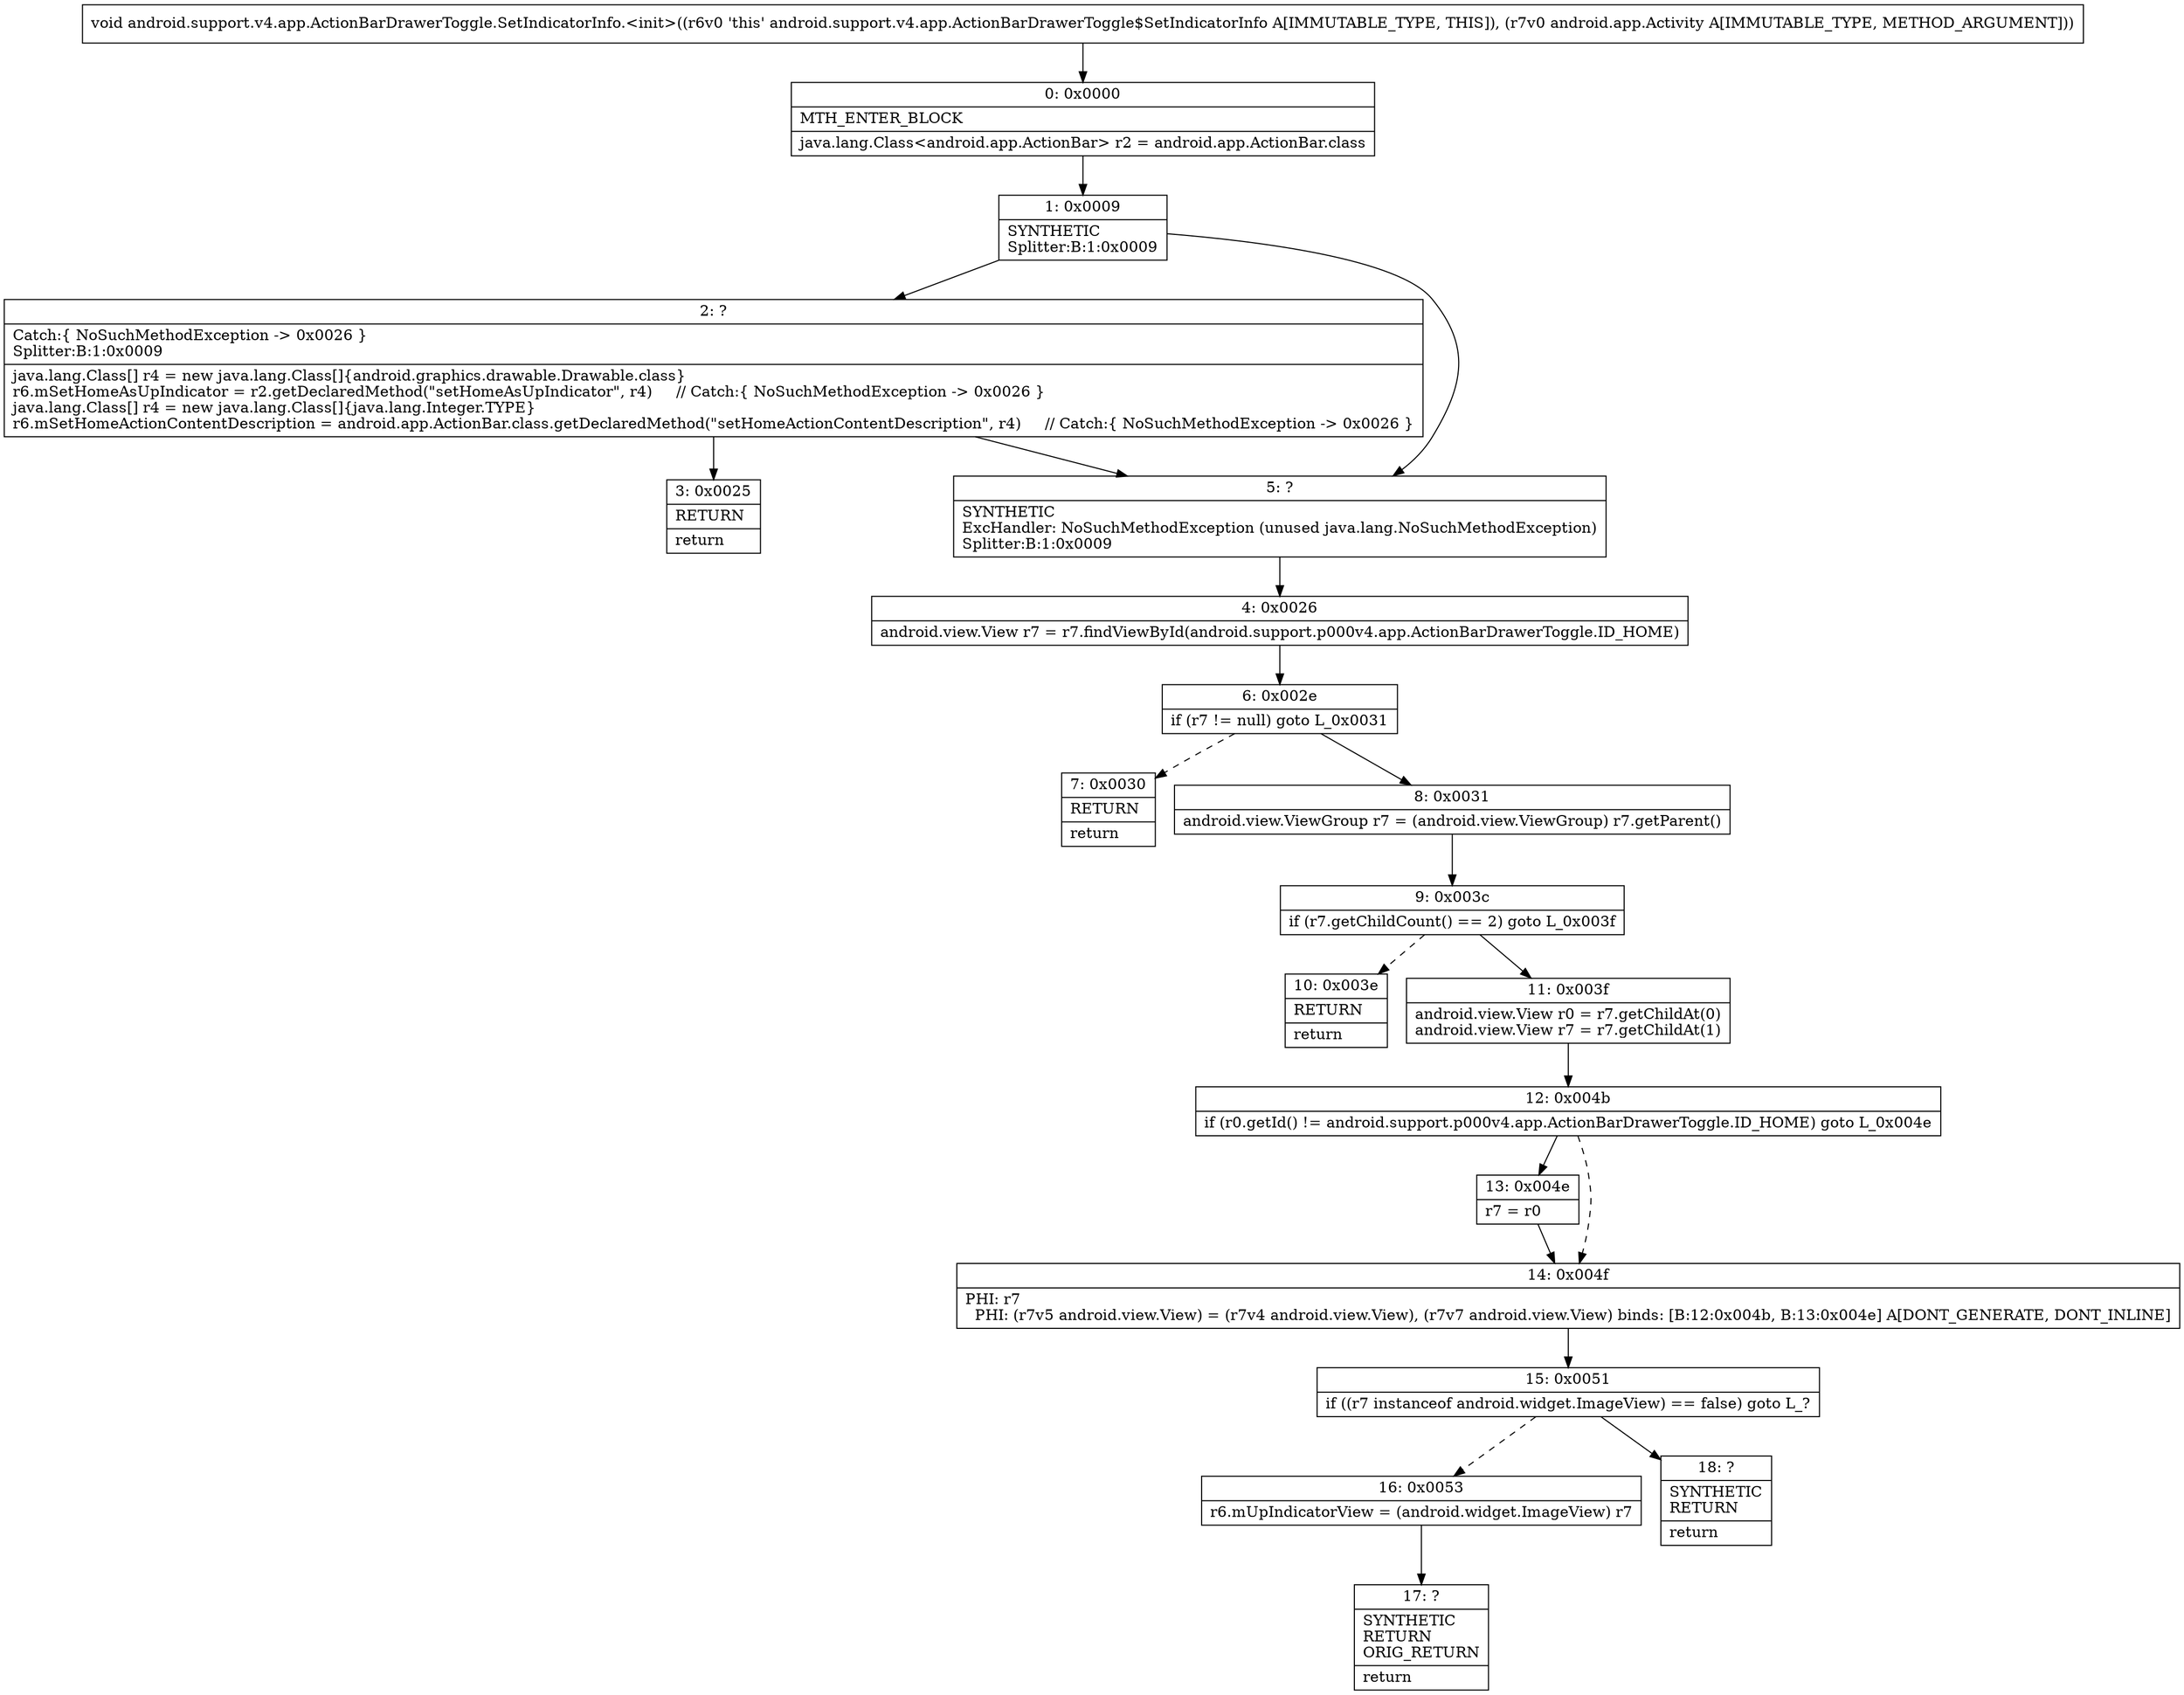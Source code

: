 digraph "CFG forandroid.support.v4.app.ActionBarDrawerToggle.SetIndicatorInfo.\<init\>(Landroid\/app\/Activity;)V" {
Node_0 [shape=record,label="{0\:\ 0x0000|MTH_ENTER_BLOCK\l|java.lang.Class\<android.app.ActionBar\> r2 = android.app.ActionBar.class\l}"];
Node_1 [shape=record,label="{1\:\ 0x0009|SYNTHETIC\lSplitter:B:1:0x0009\l}"];
Node_2 [shape=record,label="{2\:\ ?|Catch:\{ NoSuchMethodException \-\> 0x0026 \}\lSplitter:B:1:0x0009\l|java.lang.Class[] r4 = new java.lang.Class[]\{android.graphics.drawable.Drawable.class\}\lr6.mSetHomeAsUpIndicator = r2.getDeclaredMethod(\"setHomeAsUpIndicator\", r4)     \/\/ Catch:\{ NoSuchMethodException \-\> 0x0026 \}\ljava.lang.Class[] r4 = new java.lang.Class[]\{java.lang.Integer.TYPE\}\lr6.mSetHomeActionContentDescription = android.app.ActionBar.class.getDeclaredMethod(\"setHomeActionContentDescription\", r4)     \/\/ Catch:\{ NoSuchMethodException \-\> 0x0026 \}\l}"];
Node_3 [shape=record,label="{3\:\ 0x0025|RETURN\l|return\l}"];
Node_4 [shape=record,label="{4\:\ 0x0026|android.view.View r7 = r7.findViewById(android.support.p000v4.app.ActionBarDrawerToggle.ID_HOME)\l}"];
Node_5 [shape=record,label="{5\:\ ?|SYNTHETIC\lExcHandler: NoSuchMethodException (unused java.lang.NoSuchMethodException)\lSplitter:B:1:0x0009\l}"];
Node_6 [shape=record,label="{6\:\ 0x002e|if (r7 != null) goto L_0x0031\l}"];
Node_7 [shape=record,label="{7\:\ 0x0030|RETURN\l|return\l}"];
Node_8 [shape=record,label="{8\:\ 0x0031|android.view.ViewGroup r7 = (android.view.ViewGroup) r7.getParent()\l}"];
Node_9 [shape=record,label="{9\:\ 0x003c|if (r7.getChildCount() == 2) goto L_0x003f\l}"];
Node_10 [shape=record,label="{10\:\ 0x003e|RETURN\l|return\l}"];
Node_11 [shape=record,label="{11\:\ 0x003f|android.view.View r0 = r7.getChildAt(0)\landroid.view.View r7 = r7.getChildAt(1)\l}"];
Node_12 [shape=record,label="{12\:\ 0x004b|if (r0.getId() != android.support.p000v4.app.ActionBarDrawerToggle.ID_HOME) goto L_0x004e\l}"];
Node_13 [shape=record,label="{13\:\ 0x004e|r7 = r0\l}"];
Node_14 [shape=record,label="{14\:\ 0x004f|PHI: r7 \l  PHI: (r7v5 android.view.View) = (r7v4 android.view.View), (r7v7 android.view.View) binds: [B:12:0x004b, B:13:0x004e] A[DONT_GENERATE, DONT_INLINE]\l}"];
Node_15 [shape=record,label="{15\:\ 0x0051|if ((r7 instanceof android.widget.ImageView) == false) goto L_?\l}"];
Node_16 [shape=record,label="{16\:\ 0x0053|r6.mUpIndicatorView = (android.widget.ImageView) r7\l}"];
Node_17 [shape=record,label="{17\:\ ?|SYNTHETIC\lRETURN\lORIG_RETURN\l|return\l}"];
Node_18 [shape=record,label="{18\:\ ?|SYNTHETIC\lRETURN\l|return\l}"];
MethodNode[shape=record,label="{void android.support.v4.app.ActionBarDrawerToggle.SetIndicatorInfo.\<init\>((r6v0 'this' android.support.v4.app.ActionBarDrawerToggle$SetIndicatorInfo A[IMMUTABLE_TYPE, THIS]), (r7v0 android.app.Activity A[IMMUTABLE_TYPE, METHOD_ARGUMENT])) }"];
MethodNode -> Node_0;
Node_0 -> Node_1;
Node_1 -> Node_2;
Node_1 -> Node_5;
Node_2 -> Node_3;
Node_2 -> Node_5;
Node_4 -> Node_6;
Node_5 -> Node_4;
Node_6 -> Node_7[style=dashed];
Node_6 -> Node_8;
Node_8 -> Node_9;
Node_9 -> Node_10[style=dashed];
Node_9 -> Node_11;
Node_11 -> Node_12;
Node_12 -> Node_13;
Node_12 -> Node_14[style=dashed];
Node_13 -> Node_14;
Node_14 -> Node_15;
Node_15 -> Node_16[style=dashed];
Node_15 -> Node_18;
Node_16 -> Node_17;
}

